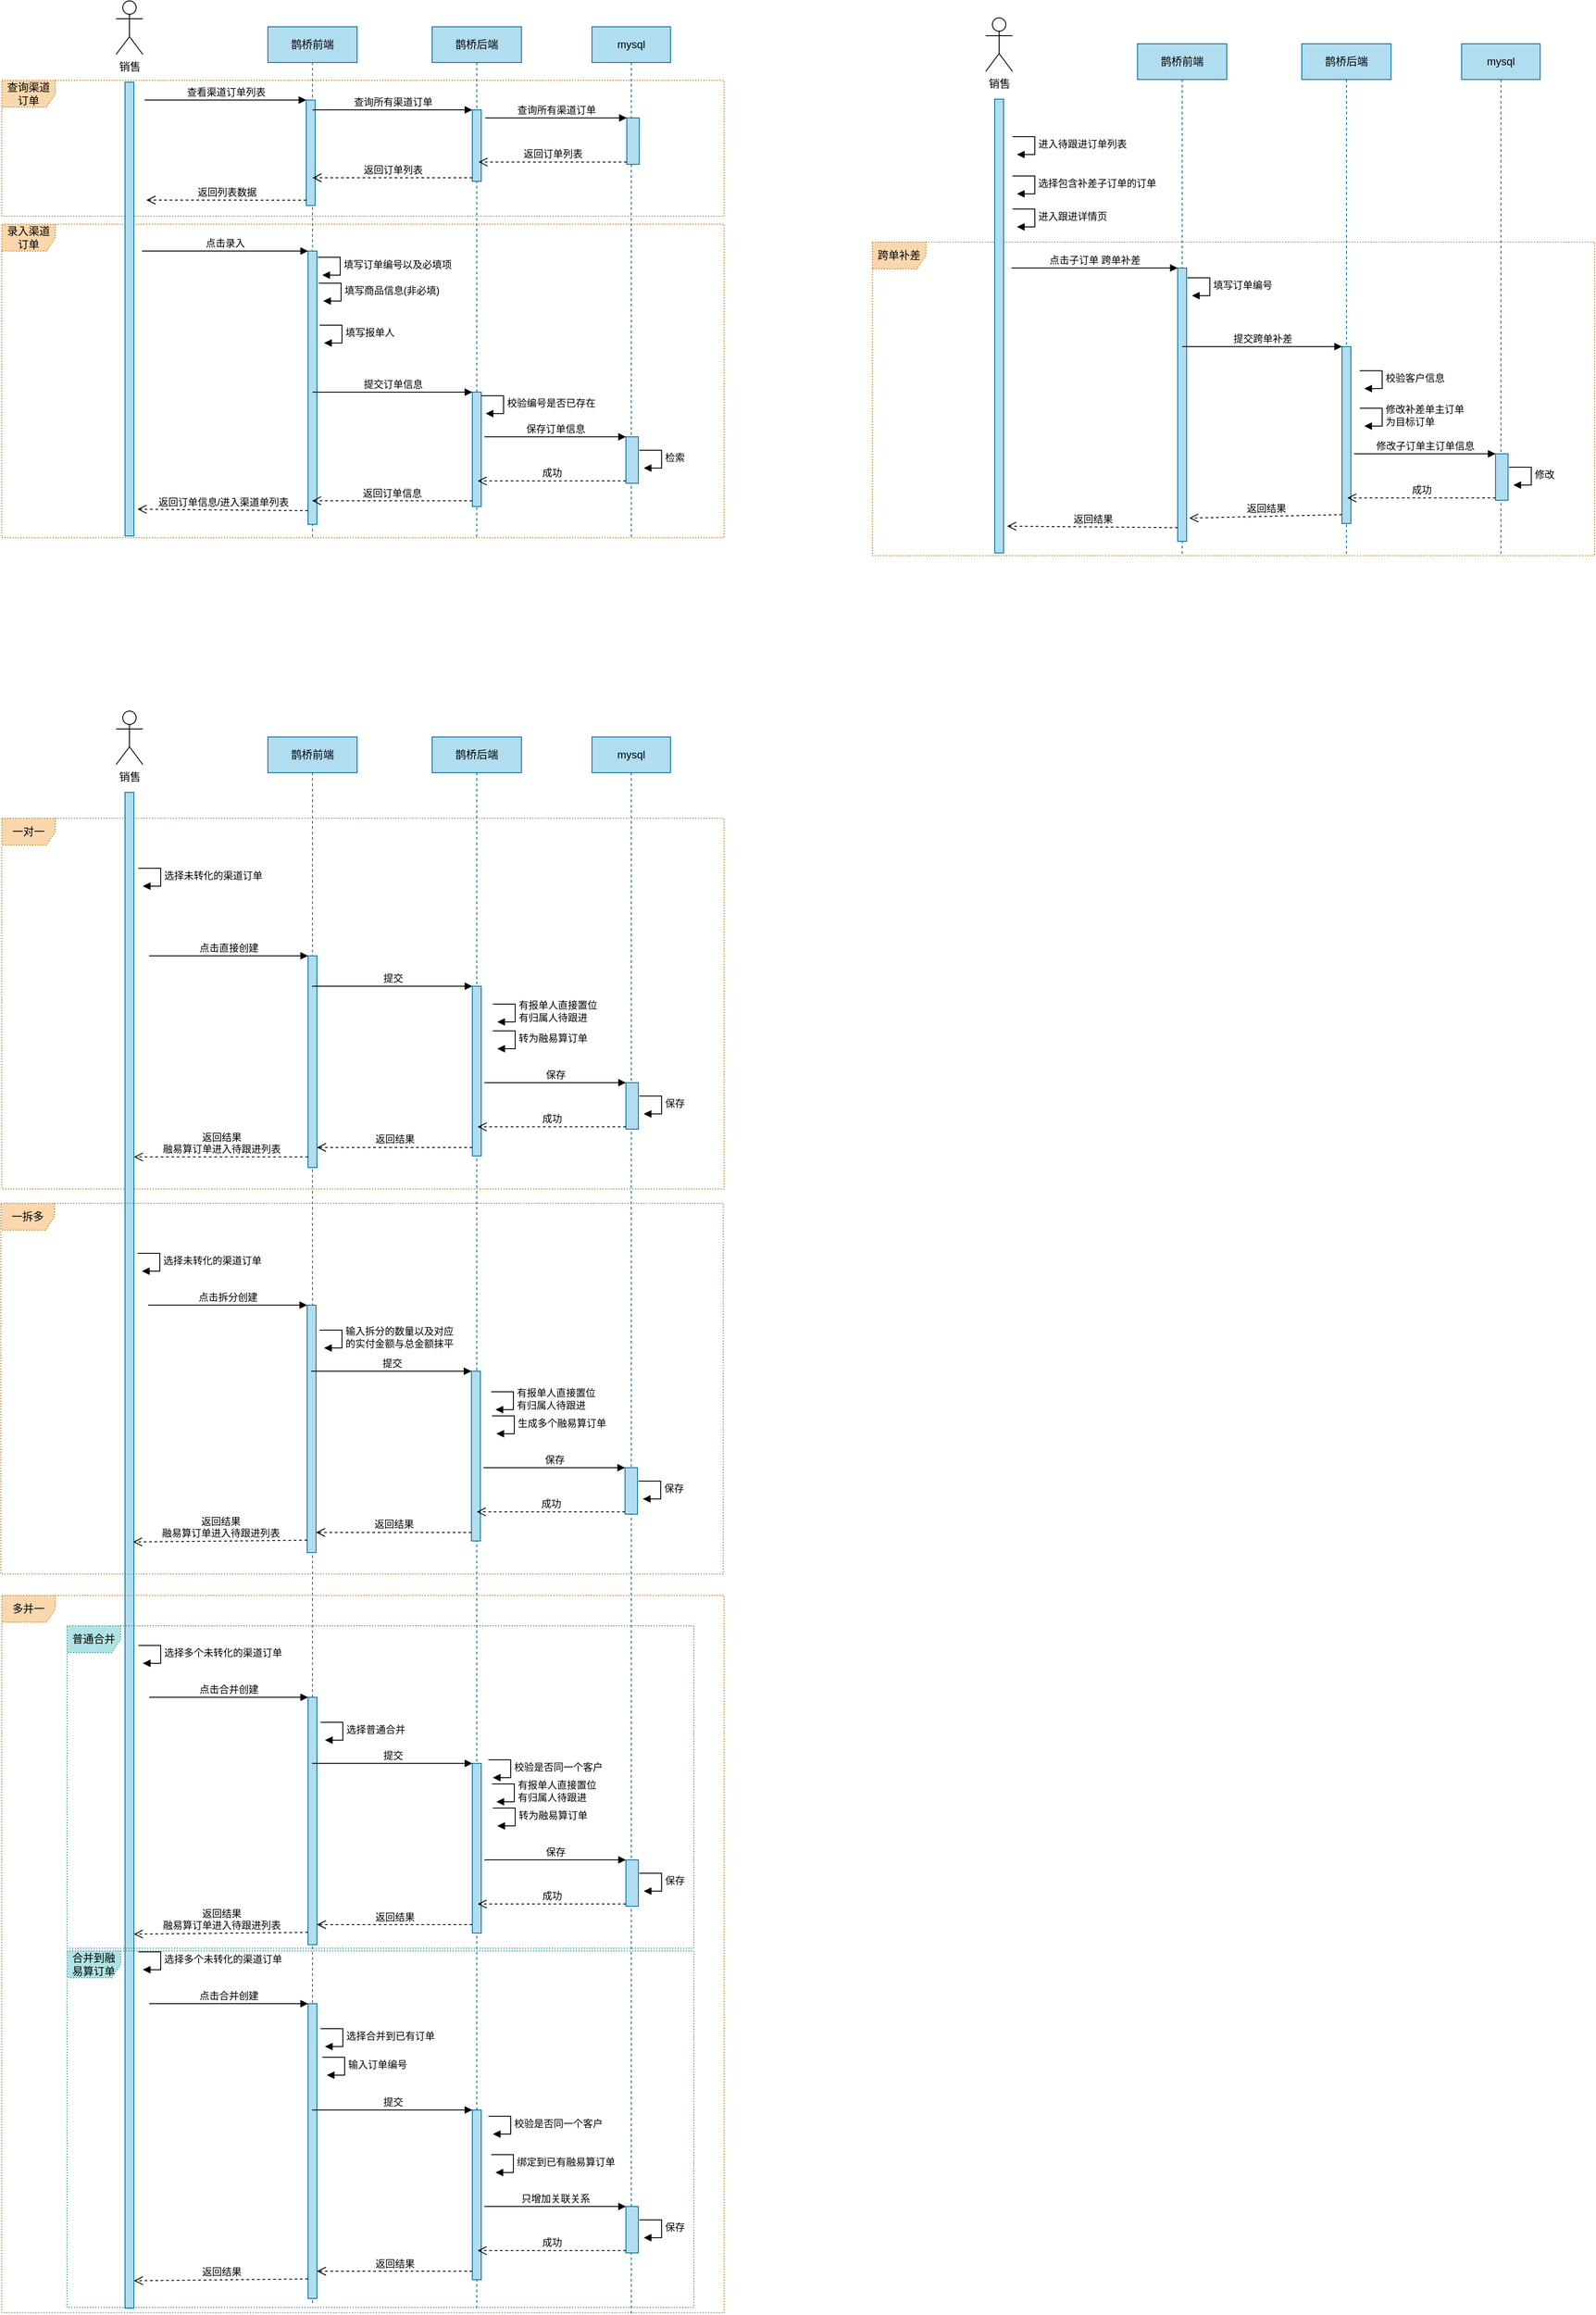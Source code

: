 <mxfile version="14.1.8" type="github">
  <diagram id="bf80UPLbCTyl_fY6sAvL" name="第 1 页">
    <mxGraphModel dx="1824" dy="1532" grid="0" gridSize="10" guides="1" tooltips="1" connect="1" arrows="1" fold="1" page="0" pageScale="1" pageWidth="827" pageHeight="1169" math="0" shadow="0">
      <root>
        <mxCell id="0" />
        <mxCell id="1" parent="0" />
        <mxCell id="e-44g8FwVzKqQIyxse7l-46" value="一对一" style="shape=umlFrame;whiteSpace=wrap;html=1;fillColor=#fad7ac;strokeColor=#b46504;dashed=1;shadow=0;dashPattern=1 2;" vertex="1" parent="1">
          <mxGeometry x="-231" y="454" width="809" height="415" as="geometry" />
        </mxCell>
        <mxCell id="e-44g8FwVzKqQIyxse7l-43" value="录入渠道订单" style="shape=umlFrame;whiteSpace=wrap;html=1;fillColor=#fad7ac;strokeColor=#b46504;dashed=1;shadow=0;dashPattern=1 2;" vertex="1" parent="1">
          <mxGeometry x="-231" y="-211" width="809" height="351" as="geometry" />
        </mxCell>
        <mxCell id="e-44g8FwVzKqQIyxse7l-45" value="查询渠道订单" style="shape=umlFrame;whiteSpace=wrap;html=1;fillColor=#fad7ac;strokeColor=#b46504;dashed=1;dashPattern=1 2;shadow=0;" vertex="1" parent="1">
          <mxGeometry x="-231" y="-372" width="809" height="152" as="geometry" />
        </mxCell>
        <mxCell id="e-44g8FwVzKqQIyxse7l-2" value="鹊桥前端" style="shape=umlLifeline;perimeter=lifelinePerimeter;whiteSpace=wrap;html=1;container=1;collapsible=0;recursiveResize=0;outlineConnect=0;fillColor=#b1ddf0;strokeColor=#10739e;" vertex="1" parent="1">
          <mxGeometry x="67" y="-432" width="100" height="573" as="geometry" />
        </mxCell>
        <mxCell id="e-44g8FwVzKqQIyxse7l-11" value="" style="html=1;points=[];perimeter=orthogonalPerimeter;fillColor=#b1ddf0;strokeColor=#10739e;" vertex="1" parent="e-44g8FwVzKqQIyxse7l-2">
          <mxGeometry x="45" y="251" width="10" height="306" as="geometry" />
        </mxCell>
        <mxCell id="e-44g8FwVzKqQIyxse7l-12" value="点击录入" style="html=1;verticalAlign=bottom;endArrow=block;entryX=0;entryY=0;" edge="1" target="e-44g8FwVzKqQIyxse7l-11" parent="e-44g8FwVzKqQIyxse7l-2">
          <mxGeometry relative="1" as="geometry">
            <mxPoint x="-141" y="251" as="sourcePoint" />
          </mxGeometry>
        </mxCell>
        <mxCell id="e-44g8FwVzKqQIyxse7l-17" value="" style="html=1;points=[];perimeter=orthogonalPerimeter;fillColor=#b1ddf0;strokeColor=#10739e;" vertex="1" parent="e-44g8FwVzKqQIyxse7l-2">
          <mxGeometry x="43" y="82" width="10" height="118" as="geometry" />
        </mxCell>
        <mxCell id="e-44g8FwVzKqQIyxse7l-18" value="查看渠道订单列表" style="html=1;verticalAlign=bottom;endArrow=block;entryX=0;entryY=0;" edge="1" target="e-44g8FwVzKqQIyxse7l-17" parent="e-44g8FwVzKqQIyxse7l-2">
          <mxGeometry relative="1" as="geometry">
            <mxPoint x="-138" y="82" as="sourcePoint" />
          </mxGeometry>
        </mxCell>
        <mxCell id="e-44g8FwVzKqQIyxse7l-19" value="返回列表数据" style="html=1;verticalAlign=bottom;endArrow=open;dashed=1;endSize=8;exitX=0;exitY=0.95;" edge="1" source="e-44g8FwVzKqQIyxse7l-17" parent="e-44g8FwVzKqQIyxse7l-2">
          <mxGeometry relative="1" as="geometry">
            <mxPoint x="-136" y="194" as="targetPoint" />
          </mxGeometry>
        </mxCell>
        <mxCell id="e-44g8FwVzKqQIyxse7l-3" value="鹊桥后端" style="shape=umlLifeline;perimeter=lifelinePerimeter;whiteSpace=wrap;html=1;container=1;collapsible=0;recursiveResize=0;outlineConnect=0;fillColor=#b1ddf0;strokeColor=#10739e;" vertex="1" parent="1">
          <mxGeometry x="251" y="-432" width="100" height="572" as="geometry" />
        </mxCell>
        <mxCell id="e-44g8FwVzKqQIyxse7l-20" value="" style="html=1;points=[];perimeter=orthogonalPerimeter;fillColor=#b1ddf0;strokeColor=#10739e;" vertex="1" parent="e-44g8FwVzKqQIyxse7l-3">
          <mxGeometry x="45" y="93" width="10" height="80" as="geometry" />
        </mxCell>
        <mxCell id="e-44g8FwVzKqQIyxse7l-34" value="" style="html=1;points=[];perimeter=orthogonalPerimeter;fillColor=#b1ddf0;strokeColor=#10739e;" vertex="1" parent="e-44g8FwVzKqQIyxse7l-3">
          <mxGeometry x="45" y="409" width="10" height="128" as="geometry" />
        </mxCell>
        <mxCell id="e-44g8FwVzKqQIyxse7l-4" value="" style="html=1;points=[];perimeter=orthogonalPerimeter;fillColor=#b1ddf0;strokeColor=#10739e;" vertex="1" parent="1">
          <mxGeometry x="-93" y="-370" width="10" height="508" as="geometry" />
        </mxCell>
        <mxCell id="e-44g8FwVzKqQIyxse7l-5" value="销售" style="shape=umlActor;verticalLabelPosition=bottom;verticalAlign=top;html=1;" vertex="1" parent="1">
          <mxGeometry x="-103" y="-461" width="30" height="60" as="geometry" />
        </mxCell>
        <mxCell id="e-44g8FwVzKqQIyxse7l-14" value="mysql" style="shape=umlLifeline;perimeter=lifelinePerimeter;whiteSpace=wrap;html=1;container=1;collapsible=0;recursiveResize=0;outlineConnect=0;fillColor=#b1ddf0;strokeColor=#10739e;" vertex="1" parent="1">
          <mxGeometry x="430" y="-432" width="88" height="573" as="geometry" />
        </mxCell>
        <mxCell id="e-44g8FwVzKqQIyxse7l-15" value="查看订单管理订单列表" style="html=1;verticalAlign=bottom;endArrow=block;entryX=0;entryY=0;" edge="1" parent="e-44g8FwVzKqQIyxse7l-14">
          <mxGeometry relative="1" as="geometry">
            <mxPoint x="-401" y="654" as="sourcePoint" />
          </mxGeometry>
        </mxCell>
        <mxCell id="e-44g8FwVzKqQIyxse7l-39" value="" style="html=1;points=[];perimeter=orthogonalPerimeter;fillColor=#b1ddf0;strokeColor=#10739e;" vertex="1" parent="e-44g8FwVzKqQIyxse7l-14">
          <mxGeometry x="38" y="459" width="14" height="52" as="geometry" />
        </mxCell>
        <mxCell id="e-44g8FwVzKqQIyxse7l-40" value="保存订单信息" style="html=1;verticalAlign=bottom;endArrow=block;entryX=0;entryY=0;" edge="1" parent="e-44g8FwVzKqQIyxse7l-14" target="e-44g8FwVzKqQIyxse7l-39">
          <mxGeometry relative="1" as="geometry">
            <mxPoint x="-120.5" y="459" as="sourcePoint" />
          </mxGeometry>
        </mxCell>
        <mxCell id="e-44g8FwVzKqQIyxse7l-41" value="成功" style="html=1;verticalAlign=bottom;endArrow=open;dashed=1;endSize=8;exitX=0;exitY=0.95;" edge="1" parent="e-44g8FwVzKqQIyxse7l-14" source="e-44g8FwVzKqQIyxse7l-39">
          <mxGeometry relative="1" as="geometry">
            <mxPoint x="-128" y="508.4" as="targetPoint" />
          </mxGeometry>
        </mxCell>
        <mxCell id="e-44g8FwVzKqQIyxse7l-21" value="查询所有渠道订单" style="html=1;verticalAlign=bottom;endArrow=block;entryX=0;entryY=0;" edge="1" target="e-44g8FwVzKqQIyxse7l-20" parent="1" source="e-44g8FwVzKqQIyxse7l-2">
          <mxGeometry relative="1" as="geometry">
            <mxPoint x="226" y="-349" as="sourcePoint" />
          </mxGeometry>
        </mxCell>
        <mxCell id="e-44g8FwVzKqQIyxse7l-22" value="返回订单列表" style="html=1;verticalAlign=bottom;endArrow=open;dashed=1;endSize=8;exitX=0;exitY=0.95;" edge="1" source="e-44g8FwVzKqQIyxse7l-20" parent="1" target="e-44g8FwVzKqQIyxse7l-2">
          <mxGeometry relative="1" as="geometry">
            <mxPoint x="226" y="-273" as="targetPoint" />
          </mxGeometry>
        </mxCell>
        <mxCell id="e-44g8FwVzKqQIyxse7l-23" value="" style="html=1;points=[];perimeter=orthogonalPerimeter;fillColor=#b1ddf0;strokeColor=#10739e;" vertex="1" parent="1">
          <mxGeometry x="469" y="-330" width="14" height="52" as="geometry" />
        </mxCell>
        <mxCell id="e-44g8FwVzKqQIyxse7l-24" value="查询所有渠道订单" style="html=1;verticalAlign=bottom;endArrow=block;entryX=0;entryY=0;" edge="1" parent="1" target="e-44g8FwVzKqQIyxse7l-23">
          <mxGeometry relative="1" as="geometry">
            <mxPoint x="310.5" y="-330" as="sourcePoint" />
          </mxGeometry>
        </mxCell>
        <mxCell id="e-44g8FwVzKqQIyxse7l-25" value="返回订单列表" style="html=1;verticalAlign=bottom;endArrow=open;dashed=1;endSize=8;exitX=0;exitY=0.95;" edge="1" parent="1" source="e-44g8FwVzKqQIyxse7l-23">
          <mxGeometry relative="1" as="geometry">
            <mxPoint x="303" y="-280.6" as="targetPoint" />
          </mxGeometry>
        </mxCell>
        <mxCell id="e-44g8FwVzKqQIyxse7l-30" value="填写订单编号以及必填项" style="edgeStyle=orthogonalEdgeStyle;html=1;align=left;spacingLeft=2;endArrow=block;rounded=0;entryX=1;entryY=0;" edge="1" parent="1">
          <mxGeometry relative="1" as="geometry">
            <mxPoint x="123" y="-174" as="sourcePoint" />
            <Array as="points">
              <mxPoint x="148" y="-174" />
            </Array>
            <mxPoint x="128" y="-154" as="targetPoint" />
          </mxGeometry>
        </mxCell>
        <mxCell id="e-44g8FwVzKqQIyxse7l-31" value="填写商品信息(非必填)" style="edgeStyle=orthogonalEdgeStyle;html=1;align=left;spacingLeft=2;endArrow=block;rounded=0;entryX=1;entryY=0;" edge="1" parent="1">
          <mxGeometry relative="1" as="geometry">
            <mxPoint x="124" y="-145" as="sourcePoint" />
            <Array as="points">
              <mxPoint x="149" y="-145" />
            </Array>
            <mxPoint x="129" y="-125" as="targetPoint" />
          </mxGeometry>
        </mxCell>
        <mxCell id="e-44g8FwVzKqQIyxse7l-33" value="填写报单人" style="edgeStyle=orthogonalEdgeStyle;html=1;align=left;spacingLeft=2;endArrow=block;rounded=0;entryX=1;entryY=0;" edge="1" parent="1">
          <mxGeometry relative="1" as="geometry">
            <mxPoint x="125" y="-98" as="sourcePoint" />
            <Array as="points">
              <mxPoint x="150" y="-98" />
            </Array>
            <mxPoint x="130" y="-78" as="targetPoint" />
          </mxGeometry>
        </mxCell>
        <mxCell id="e-44g8FwVzKqQIyxse7l-13" value="返回订单信息/进入渠道单列表" style="html=1;verticalAlign=bottom;endArrow=open;dashed=1;endSize=8;exitX=0;exitY=0.95;" edge="1" source="e-44g8FwVzKqQIyxse7l-11" parent="1">
          <mxGeometry relative="1" as="geometry">
            <mxPoint x="-79" y="108" as="targetPoint" />
          </mxGeometry>
        </mxCell>
        <mxCell id="e-44g8FwVzKqQIyxse7l-36" value="返回订单信息" style="html=1;verticalAlign=bottom;endArrow=open;dashed=1;endSize=8;exitX=0;exitY=0.95;" edge="1" source="e-44g8FwVzKqQIyxse7l-34" parent="1">
          <mxGeometry relative="1" as="geometry">
            <mxPoint x="116.5" y="98.6" as="targetPoint" />
          </mxGeometry>
        </mxCell>
        <mxCell id="e-44g8FwVzKqQIyxse7l-35" value="提交订单信息" style="html=1;verticalAlign=bottom;endArrow=block;entryX=0;entryY=0;" edge="1" target="e-44g8FwVzKqQIyxse7l-34" parent="1" source="e-44g8FwVzKqQIyxse7l-2">
          <mxGeometry relative="1" as="geometry">
            <mxPoint x="226" y="-23" as="sourcePoint" />
          </mxGeometry>
        </mxCell>
        <mxCell id="e-44g8FwVzKqQIyxse7l-37" value="校验编号是否已存在" style="edgeStyle=orthogonalEdgeStyle;html=1;align=left;spacingLeft=2;endArrow=block;rounded=0;entryX=1;entryY=0;" edge="1" parent="1">
          <mxGeometry relative="1" as="geometry">
            <mxPoint x="306" y="-19" as="sourcePoint" />
            <Array as="points">
              <mxPoint x="331" y="-19" />
            </Array>
            <mxPoint x="311" y="1" as="targetPoint" />
          </mxGeometry>
        </mxCell>
        <mxCell id="e-44g8FwVzKqQIyxse7l-42" value="检索" style="edgeStyle=orthogonalEdgeStyle;html=1;align=left;spacingLeft=2;endArrow=block;rounded=0;entryX=1;entryY=0;" edge="1" parent="1">
          <mxGeometry relative="1" as="geometry">
            <mxPoint x="483" y="42" as="sourcePoint" />
            <Array as="points">
              <mxPoint x="508" y="42" />
            </Array>
            <mxPoint x="488" y="62" as="targetPoint" />
          </mxGeometry>
        </mxCell>
        <mxCell id="e-44g8FwVzKqQIyxse7l-48" value="鹊桥前端" style="shape=umlLifeline;perimeter=lifelinePerimeter;whiteSpace=wrap;html=1;container=1;collapsible=0;recursiveResize=0;outlineConnect=0;fillColor=#b1ddf0;strokeColor=#10739e;" vertex="1" parent="1">
          <mxGeometry x="67" y="363" width="100" height="1756" as="geometry" />
        </mxCell>
        <mxCell id="e-44g8FwVzKqQIyxse7l-49" value="" style="html=1;points=[];perimeter=orthogonalPerimeter;fillColor=#b1ddf0;strokeColor=#10739e;" vertex="1" parent="e-44g8FwVzKqQIyxse7l-48">
          <mxGeometry x="45" y="245" width="10" height="237" as="geometry" />
        </mxCell>
        <mxCell id="e-44g8FwVzKqQIyxse7l-54" value="鹊桥后端" style="shape=umlLifeline;perimeter=lifelinePerimeter;whiteSpace=wrap;html=1;container=1;collapsible=0;recursiveResize=0;outlineConnect=0;fillColor=#b1ddf0;strokeColor=#10739e;" vertex="1" parent="1">
          <mxGeometry x="251" y="363" width="100" height="1759" as="geometry" />
        </mxCell>
        <mxCell id="e-44g8FwVzKqQIyxse7l-56" value="" style="html=1;points=[];perimeter=orthogonalPerimeter;fillColor=#b1ddf0;strokeColor=#10739e;" vertex="1" parent="e-44g8FwVzKqQIyxse7l-54">
          <mxGeometry x="45" y="279" width="10" height="190" as="geometry" />
        </mxCell>
        <mxCell id="e-44g8FwVzKqQIyxse7l-57" value="" style="html=1;points=[];perimeter=orthogonalPerimeter;fillColor=#b1ddf0;strokeColor=#10739e;" vertex="1" parent="1">
          <mxGeometry x="-93" y="425" width="10" height="1697" as="geometry" />
        </mxCell>
        <mxCell id="e-44g8FwVzKqQIyxse7l-58" value="销售" style="shape=umlActor;verticalLabelPosition=bottom;verticalAlign=top;html=1;" vertex="1" parent="1">
          <mxGeometry x="-103" y="334" width="30" height="60" as="geometry" />
        </mxCell>
        <mxCell id="e-44g8FwVzKqQIyxse7l-59" value="mysql" style="shape=umlLifeline;perimeter=lifelinePerimeter;whiteSpace=wrap;html=1;container=1;collapsible=0;recursiveResize=0;outlineConnect=0;fillColor=#b1ddf0;strokeColor=#10739e;" vertex="1" parent="1">
          <mxGeometry x="430" y="363" width="88" height="1765" as="geometry" />
        </mxCell>
        <mxCell id="e-44g8FwVzKqQIyxse7l-60" value="查看订单管理订单列表" style="html=1;verticalAlign=bottom;endArrow=block;entryX=0;entryY=0;" edge="1" parent="e-44g8FwVzKqQIyxse7l-59">
          <mxGeometry relative="1" as="geometry">
            <mxPoint x="-401" y="654" as="sourcePoint" />
          </mxGeometry>
        </mxCell>
        <mxCell id="e-44g8FwVzKqQIyxse7l-61" value="" style="html=1;points=[];perimeter=orthogonalPerimeter;fillColor=#b1ddf0;strokeColor=#10739e;" vertex="1" parent="e-44g8FwVzKqQIyxse7l-59">
          <mxGeometry x="38" y="387" width="14" height="52" as="geometry" />
        </mxCell>
        <mxCell id="e-44g8FwVzKqQIyxse7l-62" value="保存" style="html=1;verticalAlign=bottom;endArrow=block;entryX=0;entryY=0;" edge="1" parent="e-44g8FwVzKqQIyxse7l-59" target="e-44g8FwVzKqQIyxse7l-61">
          <mxGeometry relative="1" as="geometry">
            <mxPoint x="-120.5" y="387" as="sourcePoint" />
          </mxGeometry>
        </mxCell>
        <mxCell id="e-44g8FwVzKqQIyxse7l-63" value="成功" style="html=1;verticalAlign=bottom;endArrow=open;dashed=1;endSize=8;exitX=0;exitY=0.95;" edge="1" parent="e-44g8FwVzKqQIyxse7l-59" source="e-44g8FwVzKqQIyxse7l-61">
          <mxGeometry relative="1" as="geometry">
            <mxPoint x="-128" y="436.4" as="targetPoint" />
          </mxGeometry>
        </mxCell>
        <mxCell id="e-44g8FwVzKqQIyxse7l-72" value="返回结果&lt;br&gt;融易算订单进入待跟进列表" style="html=1;verticalAlign=bottom;endArrow=open;dashed=1;endSize=8;exitX=0;exitY=0.95;" edge="1" parent="1" source="e-44g8FwVzKqQIyxse7l-49" target="e-44g8FwVzKqQIyxse7l-57">
          <mxGeometry relative="1" as="geometry">
            <mxPoint x="-79" y="773" as="targetPoint" />
          </mxGeometry>
        </mxCell>
        <mxCell id="e-44g8FwVzKqQIyxse7l-73" value="返回结果" style="html=1;verticalAlign=bottom;endArrow=open;dashed=1;endSize=8;exitX=0;exitY=0.95;" edge="1" parent="1" source="e-44g8FwVzKqQIyxse7l-56" target="e-44g8FwVzKqQIyxse7l-49">
          <mxGeometry relative="1" as="geometry">
            <mxPoint x="116.5" y="763.6" as="targetPoint" />
          </mxGeometry>
        </mxCell>
        <mxCell id="e-44g8FwVzKqQIyxse7l-74" value="提交" style="html=1;verticalAlign=bottom;endArrow=block;entryX=0;entryY=0;" edge="1" parent="1" target="e-44g8FwVzKqQIyxse7l-56">
          <mxGeometry relative="1" as="geometry">
            <mxPoint x="116.5" y="642" as="sourcePoint" />
          </mxGeometry>
        </mxCell>
        <mxCell id="e-44g8FwVzKqQIyxse7l-75" value="选择未转化的渠道订单" style="edgeStyle=orthogonalEdgeStyle;html=1;align=left;spacingLeft=2;endArrow=block;rounded=0;entryX=1;entryY=0;" edge="1" parent="1">
          <mxGeometry relative="1" as="geometry">
            <mxPoint x="-78" y="510" as="sourcePoint" />
            <Array as="points">
              <mxPoint x="-53" y="510" />
            </Array>
            <mxPoint x="-73" y="530" as="targetPoint" />
          </mxGeometry>
        </mxCell>
        <mxCell id="e-44g8FwVzKqQIyxse7l-76" value="保存" style="edgeStyle=orthogonalEdgeStyle;html=1;align=left;spacingLeft=2;endArrow=block;rounded=0;entryX=1;entryY=0;" edge="1" parent="1">
          <mxGeometry relative="1" as="geometry">
            <mxPoint x="483" y="765" as="sourcePoint" />
            <Array as="points">
              <mxPoint x="508" y="765" />
            </Array>
            <mxPoint x="488" y="785" as="targetPoint" />
          </mxGeometry>
        </mxCell>
        <mxCell id="e-44g8FwVzKqQIyxse7l-50" value="点击直接创建" style="html=1;verticalAlign=bottom;endArrow=block;entryX=0;entryY=0;exitX=0.204;exitY=0.371;exitDx=0;exitDy=0;exitPerimeter=0;" edge="1" parent="1" target="e-44g8FwVzKqQIyxse7l-49" source="e-44g8FwVzKqQIyxse7l-46">
          <mxGeometry relative="1" as="geometry">
            <mxPoint x="-74" y="484" as="sourcePoint" />
          </mxGeometry>
        </mxCell>
        <mxCell id="e-44g8FwVzKqQIyxse7l-80" value="转为融易算订单" style="edgeStyle=orthogonalEdgeStyle;html=1;align=left;spacingLeft=2;endArrow=block;rounded=0;entryX=1;entryY=0;" edge="1" parent="1">
          <mxGeometry relative="1" as="geometry">
            <mxPoint x="319" y="692" as="sourcePoint" />
            <Array as="points">
              <mxPoint x="344" y="692" />
            </Array>
            <mxPoint x="324" y="712" as="targetPoint" />
          </mxGeometry>
        </mxCell>
        <mxCell id="e-44g8FwVzKqQIyxse7l-81" value="有报单人直接置位&lt;br&gt;有归属人待跟进" style="edgeStyle=orthogonalEdgeStyle;html=1;align=left;spacingLeft=2;endArrow=block;rounded=0;entryX=1;entryY=0;" edge="1" parent="1">
          <mxGeometry relative="1" as="geometry">
            <mxPoint x="319" y="662" as="sourcePoint" />
            <Array as="points">
              <mxPoint x="344" y="662" />
            </Array>
            <mxPoint x="324" y="682" as="targetPoint" />
          </mxGeometry>
        </mxCell>
        <mxCell id="e-44g8FwVzKqQIyxse7l-96" value="一拆多" style="shape=umlFrame;whiteSpace=wrap;html=1;fillColor=#fad7ac;strokeColor=#b46504;dashed=1;shadow=0;dashPattern=1 2;" vertex="1" parent="1">
          <mxGeometry x="-232" y="885" width="809" height="415" as="geometry" />
        </mxCell>
        <mxCell id="e-44g8FwVzKqQIyxse7l-97" value="" style="html=1;points=[];perimeter=orthogonalPerimeter;fillColor=#b1ddf0;strokeColor=#10739e;" vertex="1" parent="1">
          <mxGeometry x="111" y="999" width="10" height="277" as="geometry" />
        </mxCell>
        <mxCell id="e-44g8FwVzKqQIyxse7l-98" value="" style="html=1;points=[];perimeter=orthogonalPerimeter;fillColor=#b1ddf0;strokeColor=#10739e;" vertex="1" parent="1">
          <mxGeometry x="295" y="1073" width="10" height="190" as="geometry" />
        </mxCell>
        <mxCell id="e-44g8FwVzKqQIyxse7l-99" value="" style="html=1;points=[];perimeter=orthogonalPerimeter;fillColor=#b1ddf0;strokeColor=#10739e;" vertex="1" parent="1">
          <mxGeometry x="467" y="1181" width="14" height="52" as="geometry" />
        </mxCell>
        <mxCell id="e-44g8FwVzKqQIyxse7l-100" value="保存" style="html=1;verticalAlign=bottom;endArrow=block;entryX=0;entryY=0;" edge="1" parent="1" target="e-44g8FwVzKqQIyxse7l-99">
          <mxGeometry relative="1" as="geometry">
            <mxPoint x="308.5" y="1181" as="sourcePoint" />
          </mxGeometry>
        </mxCell>
        <mxCell id="e-44g8FwVzKqQIyxse7l-101" value="成功" style="html=1;verticalAlign=bottom;endArrow=open;dashed=1;endSize=8;exitX=0;exitY=0.95;" edge="1" parent="1" source="e-44g8FwVzKqQIyxse7l-99">
          <mxGeometry relative="1" as="geometry">
            <mxPoint x="301" y="1230.4" as="targetPoint" />
          </mxGeometry>
        </mxCell>
        <mxCell id="e-44g8FwVzKqQIyxse7l-102" value="返回结果&lt;br&gt;融易算订单进入待跟进列表" style="html=1;verticalAlign=bottom;endArrow=open;dashed=1;endSize=8;exitX=0;exitY=0.95;" edge="1" parent="1" source="e-44g8FwVzKqQIyxse7l-97">
          <mxGeometry relative="1" as="geometry">
            <mxPoint x="-84" y="1264.15" as="targetPoint" />
          </mxGeometry>
        </mxCell>
        <mxCell id="e-44g8FwVzKqQIyxse7l-103" value="返回结果" style="html=1;verticalAlign=bottom;endArrow=open;dashed=1;endSize=8;exitX=0;exitY=0.95;" edge="1" parent="1" source="e-44g8FwVzKqQIyxse7l-98" target="e-44g8FwVzKqQIyxse7l-97">
          <mxGeometry relative="1" as="geometry">
            <mxPoint x="115.5" y="1194.6" as="targetPoint" />
          </mxGeometry>
        </mxCell>
        <mxCell id="e-44g8FwVzKqQIyxse7l-104" value="提交" style="html=1;verticalAlign=bottom;endArrow=block;entryX=0;entryY=0;" edge="1" parent="1" target="e-44g8FwVzKqQIyxse7l-98">
          <mxGeometry relative="1" as="geometry">
            <mxPoint x="115.5" y="1073" as="sourcePoint" />
          </mxGeometry>
        </mxCell>
        <mxCell id="e-44g8FwVzKqQIyxse7l-105" value="选择未转化的渠道订单" style="edgeStyle=orthogonalEdgeStyle;html=1;align=left;spacingLeft=2;endArrow=block;rounded=0;entryX=1;entryY=0;" edge="1" parent="1">
          <mxGeometry relative="1" as="geometry">
            <mxPoint x="-79" y="941" as="sourcePoint" />
            <Array as="points">
              <mxPoint x="-54" y="941" />
            </Array>
            <mxPoint x="-74" y="961" as="targetPoint" />
          </mxGeometry>
        </mxCell>
        <mxCell id="e-44g8FwVzKqQIyxse7l-106" value="保存" style="edgeStyle=orthogonalEdgeStyle;html=1;align=left;spacingLeft=2;endArrow=block;rounded=0;entryX=1;entryY=0;" edge="1" parent="1">
          <mxGeometry relative="1" as="geometry">
            <mxPoint x="482" y="1196" as="sourcePoint" />
            <Array as="points">
              <mxPoint x="507" y="1196" />
            </Array>
            <mxPoint x="487" y="1216" as="targetPoint" />
          </mxGeometry>
        </mxCell>
        <mxCell id="e-44g8FwVzKqQIyxse7l-107" value="点击拆分创建" style="html=1;verticalAlign=bottom;endArrow=block;entryX=0;entryY=0;" edge="1" parent="1" target="e-44g8FwVzKqQIyxse7l-97">
          <mxGeometry relative="1" as="geometry">
            <mxPoint x="-67" y="999" as="sourcePoint" />
          </mxGeometry>
        </mxCell>
        <mxCell id="e-44g8FwVzKqQIyxse7l-108" value="生成多个融易算订单" style="edgeStyle=orthogonalEdgeStyle;html=1;align=left;spacingLeft=2;endArrow=block;rounded=0;entryX=1;entryY=0;" edge="1" parent="1">
          <mxGeometry relative="1" as="geometry">
            <mxPoint x="318" y="1123" as="sourcePoint" />
            <Array as="points">
              <mxPoint x="343" y="1123" />
            </Array>
            <mxPoint x="323" y="1143" as="targetPoint" />
          </mxGeometry>
        </mxCell>
        <mxCell id="e-44g8FwVzKqQIyxse7l-109" value="输入拆分的数量以及对应&lt;br&gt;的实付金额与总金额抹平" style="edgeStyle=orthogonalEdgeStyle;html=1;align=left;spacingLeft=2;endArrow=block;rounded=0;entryX=1;entryY=0;" edge="1" parent="1">
          <mxGeometry relative="1" as="geometry">
            <mxPoint x="125" y="1027" as="sourcePoint" />
            <Array as="points">
              <mxPoint x="150" y="1027" />
            </Array>
            <mxPoint x="130" y="1047" as="targetPoint" />
          </mxGeometry>
        </mxCell>
        <mxCell id="e-44g8FwVzKqQIyxse7l-110" value="有报单人直接置位&lt;br&gt;有归属人待跟进" style="edgeStyle=orthogonalEdgeStyle;html=1;align=left;spacingLeft=2;endArrow=block;rounded=0;entryX=1;entryY=0;" edge="1" parent="1">
          <mxGeometry relative="1" as="geometry">
            <mxPoint x="317" y="1096" as="sourcePoint" />
            <Array as="points">
              <mxPoint x="342" y="1096" />
            </Array>
            <mxPoint x="322" y="1116" as="targetPoint" />
          </mxGeometry>
        </mxCell>
        <mxCell id="e-44g8FwVzKqQIyxse7l-111" value="多并一" style="shape=umlFrame;whiteSpace=wrap;html=1;fillColor=#fad7ac;strokeColor=#b46504;dashed=1;shadow=0;dashPattern=1 2;" vertex="1" parent="1">
          <mxGeometry x="-231" y="1324" width="809" height="803" as="geometry" />
        </mxCell>
        <mxCell id="e-44g8FwVzKqQIyxse7l-112" value="" style="html=1;points=[];perimeter=orthogonalPerimeter;fillColor=#b1ddf0;strokeColor=#10739e;" vertex="1" parent="1">
          <mxGeometry x="112" y="1438" width="10" height="277" as="geometry" />
        </mxCell>
        <mxCell id="e-44g8FwVzKqQIyxse7l-113" value="" style="html=1;points=[];perimeter=orthogonalPerimeter;fillColor=#b1ddf0;strokeColor=#10739e;" vertex="1" parent="1">
          <mxGeometry x="296" y="1512" width="10" height="190" as="geometry" />
        </mxCell>
        <mxCell id="e-44g8FwVzKqQIyxse7l-114" value="" style="html=1;points=[];perimeter=orthogonalPerimeter;fillColor=#b1ddf0;strokeColor=#10739e;" vertex="1" parent="1">
          <mxGeometry x="468" y="1620" width="14" height="52" as="geometry" />
        </mxCell>
        <mxCell id="e-44g8FwVzKqQIyxse7l-115" value="保存" style="html=1;verticalAlign=bottom;endArrow=block;entryX=0;entryY=0;" edge="1" parent="1" target="e-44g8FwVzKqQIyxse7l-114">
          <mxGeometry relative="1" as="geometry">
            <mxPoint x="309.5" y="1620" as="sourcePoint" />
          </mxGeometry>
        </mxCell>
        <mxCell id="e-44g8FwVzKqQIyxse7l-116" value="成功" style="html=1;verticalAlign=bottom;endArrow=open;dashed=1;endSize=8;exitX=0;exitY=0.95;" edge="1" parent="1" source="e-44g8FwVzKqQIyxse7l-114">
          <mxGeometry relative="1" as="geometry">
            <mxPoint x="302" y="1669.4" as="targetPoint" />
          </mxGeometry>
        </mxCell>
        <mxCell id="e-44g8FwVzKqQIyxse7l-117" value="返回结果&lt;br&gt;融易算订单进入待跟进列表" style="html=1;verticalAlign=bottom;endArrow=open;dashed=1;endSize=8;exitX=0;exitY=0.95;" edge="1" parent="1" source="e-44g8FwVzKqQIyxse7l-112">
          <mxGeometry relative="1" as="geometry">
            <mxPoint x="-83" y="1703.15" as="targetPoint" />
          </mxGeometry>
        </mxCell>
        <mxCell id="e-44g8FwVzKqQIyxse7l-118" value="返回结果" style="html=1;verticalAlign=bottom;endArrow=open;dashed=1;endSize=8;exitX=0;exitY=0.95;" edge="1" parent="1" source="e-44g8FwVzKqQIyxse7l-113" target="e-44g8FwVzKqQIyxse7l-112">
          <mxGeometry relative="1" as="geometry">
            <mxPoint x="116.5" y="1633.6" as="targetPoint" />
          </mxGeometry>
        </mxCell>
        <mxCell id="e-44g8FwVzKqQIyxse7l-119" value="提交" style="html=1;verticalAlign=bottom;endArrow=block;entryX=0;entryY=0;" edge="1" parent="1" target="e-44g8FwVzKqQIyxse7l-113">
          <mxGeometry relative="1" as="geometry">
            <mxPoint x="116.5" y="1512" as="sourcePoint" />
          </mxGeometry>
        </mxCell>
        <mxCell id="e-44g8FwVzKqQIyxse7l-120" value="选择多个未转化的渠道订单" style="edgeStyle=orthogonalEdgeStyle;html=1;align=left;spacingLeft=2;endArrow=block;rounded=0;entryX=1;entryY=0;" edge="1" parent="1">
          <mxGeometry relative="1" as="geometry">
            <mxPoint x="-78" y="1380" as="sourcePoint" />
            <Array as="points">
              <mxPoint x="-53" y="1380" />
            </Array>
            <mxPoint x="-73" y="1400" as="targetPoint" />
          </mxGeometry>
        </mxCell>
        <mxCell id="e-44g8FwVzKqQIyxse7l-121" value="保存" style="edgeStyle=orthogonalEdgeStyle;html=1;align=left;spacingLeft=2;endArrow=block;rounded=0;entryX=1;entryY=0;" edge="1" parent="1">
          <mxGeometry relative="1" as="geometry">
            <mxPoint x="483" y="1635" as="sourcePoint" />
            <Array as="points">
              <mxPoint x="508" y="1635" />
            </Array>
            <mxPoint x="488" y="1655" as="targetPoint" />
          </mxGeometry>
        </mxCell>
        <mxCell id="e-44g8FwVzKqQIyxse7l-122" value="点击合并创建" style="html=1;verticalAlign=bottom;endArrow=block;entryX=0;entryY=0;" edge="1" parent="1" target="e-44g8FwVzKqQIyxse7l-112">
          <mxGeometry relative="1" as="geometry">
            <mxPoint x="-66" y="1438" as="sourcePoint" />
          </mxGeometry>
        </mxCell>
        <mxCell id="e-44g8FwVzKqQIyxse7l-123" value="转为融易算订单" style="edgeStyle=orthogonalEdgeStyle;html=1;align=left;spacingLeft=2;endArrow=block;rounded=0;entryX=1;entryY=0;" edge="1" parent="1">
          <mxGeometry relative="1" as="geometry">
            <mxPoint x="319" y="1562" as="sourcePoint" />
            <Array as="points">
              <mxPoint x="344" y="1562" />
            </Array>
            <mxPoint x="324" y="1582" as="targetPoint" />
          </mxGeometry>
        </mxCell>
        <mxCell id="e-44g8FwVzKqQIyxse7l-124" value="选择普通合并" style="edgeStyle=orthogonalEdgeStyle;html=1;align=left;spacingLeft=2;endArrow=block;rounded=0;entryX=1;entryY=0;" edge="1" parent="1">
          <mxGeometry relative="1" as="geometry">
            <mxPoint x="126" y="1466" as="sourcePoint" />
            <Array as="points">
              <mxPoint x="151" y="1466" />
            </Array>
            <mxPoint x="131" y="1486" as="targetPoint" />
          </mxGeometry>
        </mxCell>
        <mxCell id="e-44g8FwVzKqQIyxse7l-125" value="有报单人直接置位&lt;br&gt;有归属人待跟进" style="edgeStyle=orthogonalEdgeStyle;html=1;align=left;spacingLeft=2;endArrow=block;rounded=0;entryX=1;entryY=0;" edge="1" parent="1">
          <mxGeometry relative="1" as="geometry">
            <mxPoint x="318" y="1535" as="sourcePoint" />
            <Array as="points">
              <mxPoint x="343" y="1535" />
            </Array>
            <mxPoint x="323" y="1555" as="targetPoint" />
          </mxGeometry>
        </mxCell>
        <mxCell id="e-44g8FwVzKqQIyxse7l-126" value="校验是否同一个客户" style="edgeStyle=orthogonalEdgeStyle;html=1;align=left;spacingLeft=2;endArrow=block;rounded=0;entryX=1;entryY=0;" edge="1" parent="1">
          <mxGeometry relative="1" as="geometry">
            <mxPoint x="314" y="1508" as="sourcePoint" />
            <Array as="points">
              <mxPoint x="339" y="1508" />
            </Array>
            <mxPoint x="319" y="1528" as="targetPoint" />
          </mxGeometry>
        </mxCell>
        <mxCell id="e-44g8FwVzKqQIyxse7l-129" value="" style="html=1;points=[];perimeter=orthogonalPerimeter;fillColor=#b1ddf0;strokeColor=#10739e;" vertex="1" parent="1">
          <mxGeometry x="112" y="1781" width="10" height="330" as="geometry" />
        </mxCell>
        <mxCell id="e-44g8FwVzKqQIyxse7l-130" value="" style="html=1;points=[];perimeter=orthogonalPerimeter;fillColor=#b1ddf0;strokeColor=#10739e;" vertex="1" parent="1">
          <mxGeometry x="296" y="1900" width="10" height="190" as="geometry" />
        </mxCell>
        <mxCell id="e-44g8FwVzKqQIyxse7l-131" value="" style="html=1;points=[];perimeter=orthogonalPerimeter;fillColor=#b1ddf0;strokeColor=#10739e;" vertex="1" parent="1">
          <mxGeometry x="468" y="2008" width="14" height="52" as="geometry" />
        </mxCell>
        <mxCell id="e-44g8FwVzKqQIyxse7l-132" value="只增加关联关系" style="html=1;verticalAlign=bottom;endArrow=block;entryX=0;entryY=0;" edge="1" parent="1" target="e-44g8FwVzKqQIyxse7l-131">
          <mxGeometry relative="1" as="geometry">
            <mxPoint x="309.5" y="2008" as="sourcePoint" />
          </mxGeometry>
        </mxCell>
        <mxCell id="e-44g8FwVzKqQIyxse7l-133" value="成功" style="html=1;verticalAlign=bottom;endArrow=open;dashed=1;endSize=8;exitX=0;exitY=0.95;" edge="1" parent="1" source="e-44g8FwVzKqQIyxse7l-131">
          <mxGeometry relative="1" as="geometry">
            <mxPoint x="302" y="2057.4" as="targetPoint" />
          </mxGeometry>
        </mxCell>
        <mxCell id="e-44g8FwVzKqQIyxse7l-134" value="返回结果" style="html=1;verticalAlign=bottom;endArrow=open;dashed=1;endSize=8;exitX=0;exitY=0.95;" edge="1" parent="1">
          <mxGeometry relative="1" as="geometry">
            <mxPoint x="-83" y="2091.15" as="targetPoint" />
            <mxPoint x="112" y="2089.15" as="sourcePoint" />
          </mxGeometry>
        </mxCell>
        <mxCell id="e-44g8FwVzKqQIyxse7l-135" value="返回结果" style="html=1;verticalAlign=bottom;endArrow=open;dashed=1;endSize=8;exitX=0;exitY=0.95;" edge="1" parent="1" source="e-44g8FwVzKqQIyxse7l-130">
          <mxGeometry relative="1" as="geometry">
            <mxPoint x="122" y="2080.5" as="targetPoint" />
          </mxGeometry>
        </mxCell>
        <mxCell id="e-44g8FwVzKqQIyxse7l-136" value="提交" style="html=1;verticalAlign=bottom;endArrow=block;entryX=0;entryY=0;" edge="1" parent="1" target="e-44g8FwVzKqQIyxse7l-130">
          <mxGeometry relative="1" as="geometry">
            <mxPoint x="116.5" y="1900" as="sourcePoint" />
          </mxGeometry>
        </mxCell>
        <mxCell id="e-44g8FwVzKqQIyxse7l-137" value="选择多个未转化的渠道订单" style="edgeStyle=orthogonalEdgeStyle;html=1;align=left;spacingLeft=2;endArrow=block;rounded=0;entryX=1;entryY=0;" edge="1" parent="1">
          <mxGeometry relative="1" as="geometry">
            <mxPoint x="-78" y="1723" as="sourcePoint" />
            <Array as="points">
              <mxPoint x="-53" y="1723" />
            </Array>
            <mxPoint x="-73" y="1743" as="targetPoint" />
          </mxGeometry>
        </mxCell>
        <mxCell id="e-44g8FwVzKqQIyxse7l-138" value="保存" style="edgeStyle=orthogonalEdgeStyle;html=1;align=left;spacingLeft=2;endArrow=block;rounded=0;entryX=1;entryY=0;" edge="1" parent="1">
          <mxGeometry relative="1" as="geometry">
            <mxPoint x="483" y="2023" as="sourcePoint" />
            <Array as="points">
              <mxPoint x="508" y="2023" />
            </Array>
            <mxPoint x="488" y="2043" as="targetPoint" />
          </mxGeometry>
        </mxCell>
        <mxCell id="e-44g8FwVzKqQIyxse7l-139" value="点击合并创建" style="html=1;verticalAlign=bottom;endArrow=block;entryX=0;entryY=0;" edge="1" parent="1" target="e-44g8FwVzKqQIyxse7l-129">
          <mxGeometry relative="1" as="geometry">
            <mxPoint x="-66" y="1781" as="sourcePoint" />
          </mxGeometry>
        </mxCell>
        <mxCell id="e-44g8FwVzKqQIyxse7l-140" value="绑定到已有融易算订单" style="edgeStyle=orthogonalEdgeStyle;html=1;align=left;spacingLeft=2;endArrow=block;rounded=0;entryX=1;entryY=0;" edge="1" parent="1">
          <mxGeometry relative="1" as="geometry">
            <mxPoint x="317" y="1950" as="sourcePoint" />
            <Array as="points">
              <mxPoint x="342" y="1950" />
            </Array>
            <mxPoint x="322" y="1970" as="targetPoint" />
          </mxGeometry>
        </mxCell>
        <mxCell id="e-44g8FwVzKqQIyxse7l-141" value="选择合并到已有订单" style="edgeStyle=orthogonalEdgeStyle;html=1;align=left;spacingLeft=2;endArrow=block;rounded=0;entryX=1;entryY=0;" edge="1" parent="1">
          <mxGeometry relative="1" as="geometry">
            <mxPoint x="126" y="1809" as="sourcePoint" />
            <Array as="points">
              <mxPoint x="151" y="1809" />
            </Array>
            <mxPoint x="131" y="1829" as="targetPoint" />
          </mxGeometry>
        </mxCell>
        <mxCell id="e-44g8FwVzKqQIyxse7l-143" value="校验是否同一个客户" style="edgeStyle=orthogonalEdgeStyle;html=1;align=left;spacingLeft=2;endArrow=block;rounded=0;entryX=1;entryY=0;" edge="1" parent="1">
          <mxGeometry relative="1" as="geometry">
            <mxPoint x="314" y="1907" as="sourcePoint" />
            <Array as="points">
              <mxPoint x="339" y="1907" />
            </Array>
            <mxPoint x="319" y="1927" as="targetPoint" />
          </mxGeometry>
        </mxCell>
        <mxCell id="e-44g8FwVzKqQIyxse7l-144" value="输入订单编号" style="edgeStyle=orthogonalEdgeStyle;html=1;align=left;spacingLeft=2;endArrow=block;rounded=0;entryX=1;entryY=0;" edge="1" parent="1">
          <mxGeometry relative="1" as="geometry">
            <mxPoint x="128" y="1841" as="sourcePoint" />
            <Array as="points">
              <mxPoint x="153" y="1841" />
            </Array>
            <mxPoint x="133" y="1861" as="targetPoint" />
          </mxGeometry>
        </mxCell>
        <mxCell id="e-44g8FwVzKqQIyxse7l-145" value="普通合并" style="shape=umlFrame;whiteSpace=wrap;html=1;shadow=0;dashed=1;dashPattern=1 2;fillColor=#b0e3e6;strokeColor=#0e8088;labelBackgroundColor=none;" vertex="1" parent="1">
          <mxGeometry x="-158" y="1358" width="702" height="361" as="geometry" />
        </mxCell>
        <mxCell id="e-44g8FwVzKqQIyxse7l-146" value="合并到融易算订单" style="shape=umlFrame;whiteSpace=wrap;html=1;shadow=0;dashed=1;dashPattern=1 2;fillColor=#b0e3e6;strokeColor=#0e8088;" vertex="1" parent="1">
          <mxGeometry x="-158" y="1722" width="702" height="399" as="geometry" />
        </mxCell>
        <mxCell id="e-44g8FwVzKqQIyxse7l-147" value="跨单补差" style="shape=umlFrame;whiteSpace=wrap;html=1;fillColor=#fad7ac;strokeColor=#b46504;dashed=1;shadow=0;dashPattern=1 2;" vertex="1" parent="1">
          <mxGeometry x="744" y="-191" width="809" height="351" as="geometry" />
        </mxCell>
        <mxCell id="e-44g8FwVzKqQIyxse7l-149" value="鹊桥前端" style="shape=umlLifeline;perimeter=lifelinePerimeter;whiteSpace=wrap;html=1;container=1;collapsible=0;recursiveResize=0;outlineConnect=0;fillColor=#b1ddf0;strokeColor=#10739e;" vertex="1" parent="1">
          <mxGeometry x="1041" y="-413" width="100" height="573" as="geometry" />
        </mxCell>
        <mxCell id="e-44g8FwVzKqQIyxse7l-150" value="" style="html=1;points=[];perimeter=orthogonalPerimeter;fillColor=#b1ddf0;strokeColor=#10739e;" vertex="1" parent="e-44g8FwVzKqQIyxse7l-149">
          <mxGeometry x="45" y="251" width="10" height="306" as="geometry" />
        </mxCell>
        <mxCell id="e-44g8FwVzKqQIyxse7l-151" value="点击子订单 跨单补差" style="html=1;verticalAlign=bottom;endArrow=block;entryX=0;entryY=0;" edge="1" parent="e-44g8FwVzKqQIyxse7l-149" target="e-44g8FwVzKqQIyxse7l-150">
          <mxGeometry relative="1" as="geometry">
            <mxPoint x="-141" y="251" as="sourcePoint" />
          </mxGeometry>
        </mxCell>
        <mxCell id="e-44g8FwVzKqQIyxse7l-155" value="鹊桥后端" style="shape=umlLifeline;perimeter=lifelinePerimeter;whiteSpace=wrap;html=1;container=1;collapsible=0;recursiveResize=0;outlineConnect=0;fillColor=#b1ddf0;strokeColor=#10739e;" vertex="1" parent="1">
          <mxGeometry x="1225" y="-413" width="100" height="572" as="geometry" />
        </mxCell>
        <mxCell id="e-44g8FwVzKqQIyxse7l-157" value="" style="html=1;points=[];perimeter=orthogonalPerimeter;fillColor=#b1ddf0;strokeColor=#10739e;" vertex="1" parent="e-44g8FwVzKqQIyxse7l-155">
          <mxGeometry x="45" y="339" width="10" height="198" as="geometry" />
        </mxCell>
        <mxCell id="e-44g8FwVzKqQIyxse7l-158" value="" style="html=1;points=[];perimeter=orthogonalPerimeter;fillColor=#b1ddf0;strokeColor=#10739e;" vertex="1" parent="1">
          <mxGeometry x="881" y="-351" width="10" height="508" as="geometry" />
        </mxCell>
        <mxCell id="e-44g8FwVzKqQIyxse7l-159" value="销售" style="shape=umlActor;verticalLabelPosition=bottom;verticalAlign=top;html=1;" vertex="1" parent="1">
          <mxGeometry x="871" y="-442" width="30" height="60" as="geometry" />
        </mxCell>
        <mxCell id="e-44g8FwVzKqQIyxse7l-160" value="mysql" style="shape=umlLifeline;perimeter=lifelinePerimeter;whiteSpace=wrap;html=1;container=1;collapsible=0;recursiveResize=0;outlineConnect=0;fillColor=#b1ddf0;strokeColor=#10739e;" vertex="1" parent="1">
          <mxGeometry x="1404" y="-413" width="88" height="573" as="geometry" />
        </mxCell>
        <mxCell id="e-44g8FwVzKqQIyxse7l-161" value="查看订单管理订单列表" style="html=1;verticalAlign=bottom;endArrow=block;entryX=0;entryY=0;" edge="1" parent="e-44g8FwVzKqQIyxse7l-160">
          <mxGeometry relative="1" as="geometry">
            <mxPoint x="-401" y="654" as="sourcePoint" />
          </mxGeometry>
        </mxCell>
        <mxCell id="e-44g8FwVzKqQIyxse7l-162" value="" style="html=1;points=[];perimeter=orthogonalPerimeter;fillColor=#b1ddf0;strokeColor=#10739e;" vertex="1" parent="e-44g8FwVzKqQIyxse7l-160">
          <mxGeometry x="38" y="459" width="14" height="52" as="geometry" />
        </mxCell>
        <mxCell id="e-44g8FwVzKqQIyxse7l-163" value="修改子订单主订单信息" style="html=1;verticalAlign=bottom;endArrow=block;entryX=0;entryY=0;" edge="1" parent="e-44g8FwVzKqQIyxse7l-160" target="e-44g8FwVzKqQIyxse7l-162">
          <mxGeometry relative="1" as="geometry">
            <mxPoint x="-120.5" y="459" as="sourcePoint" />
          </mxGeometry>
        </mxCell>
        <mxCell id="e-44g8FwVzKqQIyxse7l-164" value="成功" style="html=1;verticalAlign=bottom;endArrow=open;dashed=1;endSize=8;exitX=0;exitY=0.95;" edge="1" parent="e-44g8FwVzKqQIyxse7l-160" source="e-44g8FwVzKqQIyxse7l-162">
          <mxGeometry relative="1" as="geometry">
            <mxPoint x="-128" y="508.4" as="targetPoint" />
          </mxGeometry>
        </mxCell>
        <mxCell id="e-44g8FwVzKqQIyxse7l-170" value="进入跟进详情页" style="edgeStyle=orthogonalEdgeStyle;html=1;align=left;spacingLeft=2;endArrow=block;rounded=0;entryX=1;entryY=0;" edge="1" parent="1">
          <mxGeometry relative="1" as="geometry">
            <mxPoint x="901" y="-228" as="sourcePoint" />
            <Array as="points">
              <mxPoint x="926" y="-228" />
            </Array>
            <mxPoint x="906" y="-208" as="targetPoint" />
          </mxGeometry>
        </mxCell>
        <mxCell id="e-44g8FwVzKqQIyxse7l-173" value="返回结果" style="html=1;verticalAlign=bottom;endArrow=open;dashed=1;endSize=8;exitX=0;exitY=0.95;" edge="1" parent="1" source="e-44g8FwVzKqQIyxse7l-150">
          <mxGeometry relative="1" as="geometry">
            <mxPoint x="895" y="127" as="targetPoint" />
          </mxGeometry>
        </mxCell>
        <mxCell id="e-44g8FwVzKqQIyxse7l-174" value="返回结果" style="html=1;verticalAlign=bottom;endArrow=open;dashed=1;endSize=8;exitX=0;exitY=0.95;" edge="1" parent="1" source="e-44g8FwVzKqQIyxse7l-157">
          <mxGeometry relative="1" as="geometry">
            <mxPoint x="1099" y="118" as="targetPoint" />
          </mxGeometry>
        </mxCell>
        <mxCell id="e-44g8FwVzKqQIyxse7l-175" value="提交跨单补差" style="html=1;verticalAlign=bottom;endArrow=block;entryX=0;entryY=0;" edge="1" parent="1" source="e-44g8FwVzKqQIyxse7l-149" target="e-44g8FwVzKqQIyxse7l-157">
          <mxGeometry relative="1" as="geometry">
            <mxPoint x="1200" y="-4" as="sourcePoint" />
          </mxGeometry>
        </mxCell>
        <mxCell id="e-44g8FwVzKqQIyxse7l-176" value="校验客户信息" style="edgeStyle=orthogonalEdgeStyle;html=1;align=left;spacingLeft=2;endArrow=block;rounded=0;entryX=1;entryY=0;" edge="1" parent="1">
          <mxGeometry relative="1" as="geometry">
            <mxPoint x="1290" y="-47" as="sourcePoint" />
            <Array as="points">
              <mxPoint x="1315" y="-47" />
            </Array>
            <mxPoint x="1295" y="-27" as="targetPoint" />
          </mxGeometry>
        </mxCell>
        <mxCell id="e-44g8FwVzKqQIyxse7l-177" value="修改" style="edgeStyle=orthogonalEdgeStyle;html=1;align=left;spacingLeft=2;endArrow=block;rounded=0;entryX=1;entryY=0;" edge="1" parent="1">
          <mxGeometry relative="1" as="geometry">
            <mxPoint x="1457" y="61" as="sourcePoint" />
            <Array as="points">
              <mxPoint x="1482" y="61" />
            </Array>
            <mxPoint x="1462" y="81" as="targetPoint" />
          </mxGeometry>
        </mxCell>
        <mxCell id="e-44g8FwVzKqQIyxse7l-178" value="填写订单编号" style="edgeStyle=orthogonalEdgeStyle;html=1;align=left;spacingLeft=2;endArrow=block;rounded=0;entryX=1;entryY=0;" edge="1" parent="1">
          <mxGeometry relative="1" as="geometry">
            <mxPoint x="1097" y="-151" as="sourcePoint" />
            <Array as="points">
              <mxPoint x="1122" y="-151" />
            </Array>
            <mxPoint x="1102" y="-131" as="targetPoint" />
          </mxGeometry>
        </mxCell>
        <mxCell id="e-44g8FwVzKqQIyxse7l-179" value="进入待跟进订单列表" style="edgeStyle=orthogonalEdgeStyle;html=1;align=left;spacingLeft=2;endArrow=block;rounded=0;entryX=1;entryY=0;" edge="1" parent="1">
          <mxGeometry relative="1" as="geometry">
            <mxPoint x="901" y="-309" as="sourcePoint" />
            <Array as="points">
              <mxPoint x="926" y="-309" />
            </Array>
            <mxPoint x="906" y="-289" as="targetPoint" />
          </mxGeometry>
        </mxCell>
        <mxCell id="e-44g8FwVzKqQIyxse7l-180" value="选择包含补差子订单的订单" style="edgeStyle=orthogonalEdgeStyle;html=1;align=left;spacingLeft=2;endArrow=block;rounded=0;entryX=1;entryY=0;" edge="1" parent="1">
          <mxGeometry relative="1" as="geometry">
            <mxPoint x="901" y="-265" as="sourcePoint" />
            <Array as="points">
              <mxPoint x="926" y="-265" />
            </Array>
            <mxPoint x="906" y="-245" as="targetPoint" />
          </mxGeometry>
        </mxCell>
        <mxCell id="e-44g8FwVzKqQIyxse7l-181" value="修改补差单主订单&lt;br&gt;为目标订单" style="edgeStyle=orthogonalEdgeStyle;html=1;align=left;spacingLeft=2;endArrow=block;rounded=0;entryX=1;entryY=0;" edge="1" parent="1">
          <mxGeometry relative="1" as="geometry">
            <mxPoint x="1290" y="-5" as="sourcePoint" />
            <Array as="points">
              <mxPoint x="1315" y="-5" />
            </Array>
            <mxPoint x="1295" y="15" as="targetPoint" />
          </mxGeometry>
        </mxCell>
      </root>
    </mxGraphModel>
  </diagram>
</mxfile>
